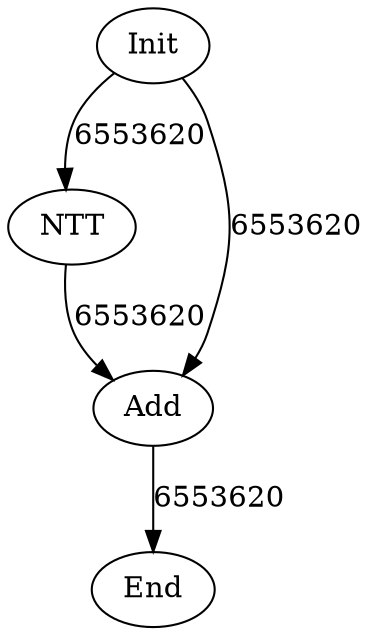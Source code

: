 digraph G {
Init[label="Init"];
NTT0[label="NTT"];
Add0[label="Add"];
End[label="End"];
Init->NTT0[label="6553620"];
Init->Add0[label="6553620"];
NTT0->Add0[label="6553620"];
Add0->End[label="6553620"];
}